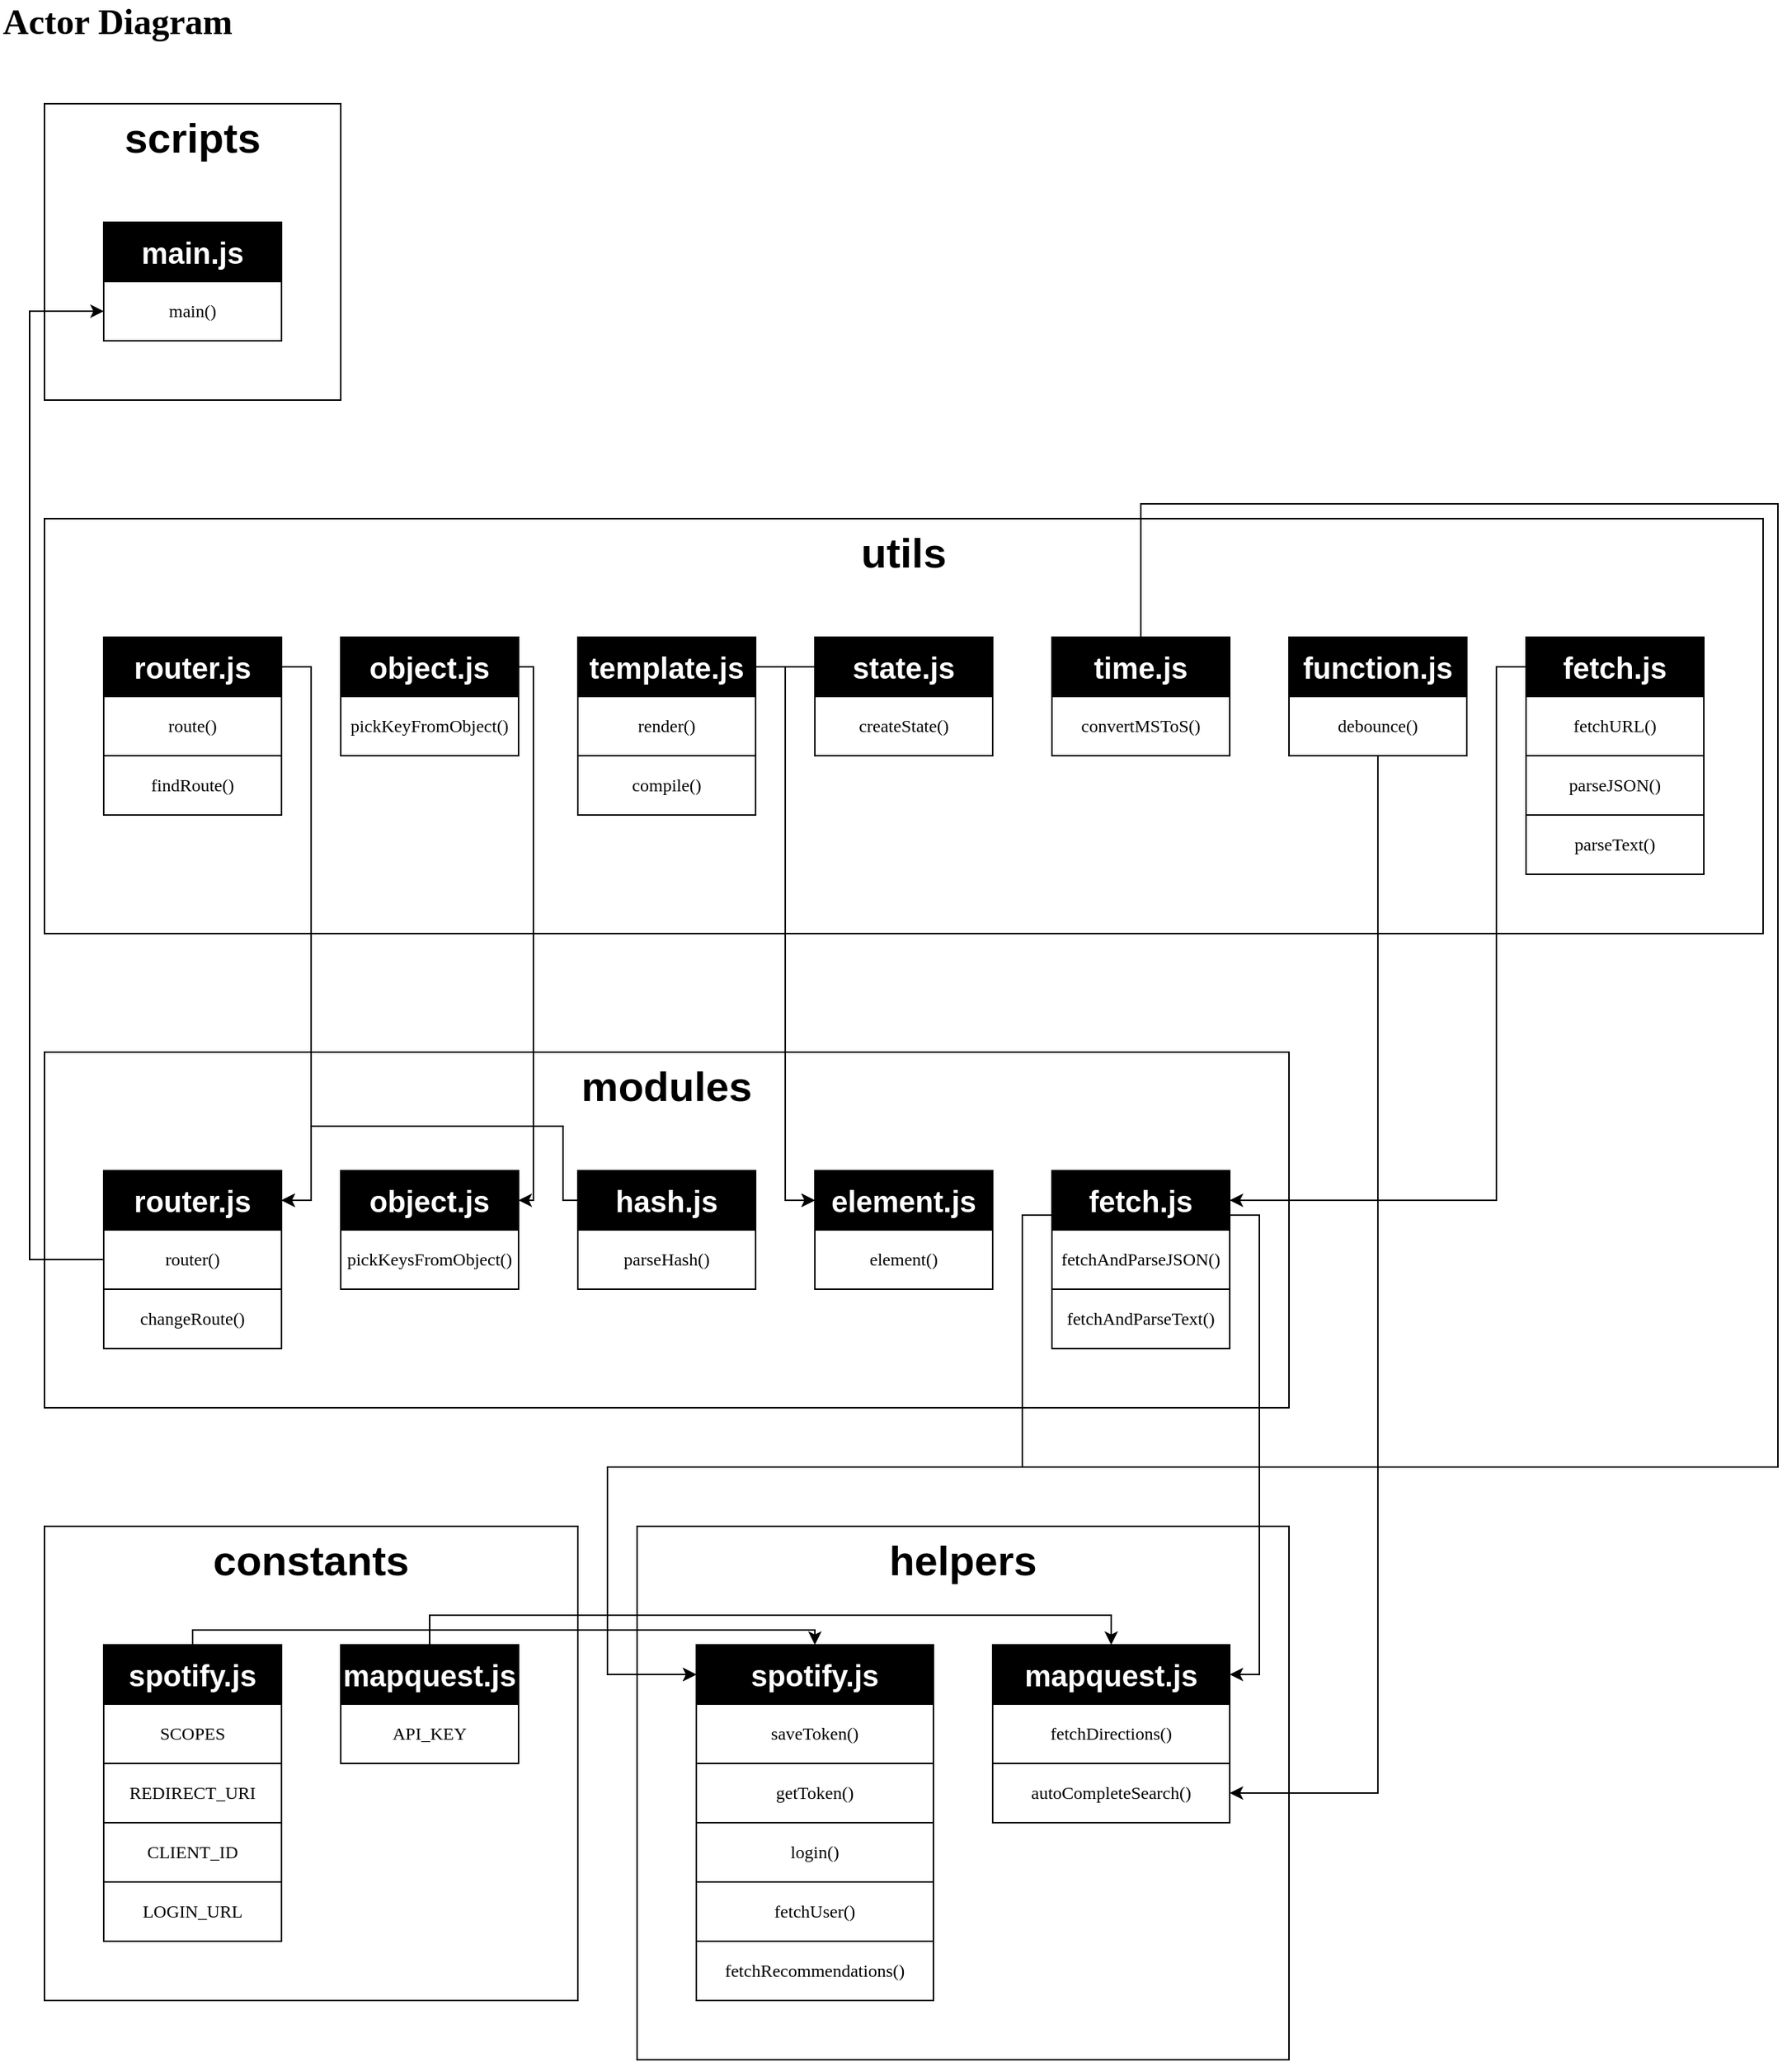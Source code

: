 <mxfile version="14.3.0" type="github"><diagram id="JOwolYdNJfJyaOSKJtK-" name="Page-1"><mxGraphModel dx="2951" dy="1617" grid="1" gridSize="10" guides="1" tooltips="1" connect="1" arrows="1" fold="1" page="1" pageScale="1" pageWidth="1169" pageHeight="827" math="0" shadow="0"><root><mxCell id="0"/><mxCell id="1" parent="0"/><mxCell id="Y1716dMgPCCwzFUIhczp-1" value="Actor Diagram" style="text;html=1;align=left;verticalAlign=middle;resizable=0;points=[];autosize=1;fontSize=24;fontStyle=1;fontFamily=Raleway;fontSource=https%3A%2F%2Ffonts.googleapis.com%2Fcss%3Ffamily%3DRaleway;" vertex="1" parent="1"><mxGeometry x="10" y="10" width="190" height="30" as="geometry"/></mxCell><mxCell id="Y1716dMgPCCwzFUIhczp-30" value="" style="group" vertex="1" connectable="0" parent="1"><mxGeometry x="40" y="80" width="200" height="200" as="geometry"/></mxCell><mxCell id="Y1716dMgPCCwzFUIhczp-20" value="scripts" style="whiteSpace=wrap;html=1;fontSize=28;align=center;fontStyle=1;verticalAlign=top;fillColor=none;" vertex="1" parent="Y1716dMgPCCwzFUIhczp-30"><mxGeometry width="200" height="200" as="geometry"/></mxCell><mxCell id="Y1716dMgPCCwzFUIhczp-2" value="main.js" style="whiteSpace=wrap;html=1;fontSize=20;align=center;fontStyle=1;fillColor=#000000;fontColor=#FFFFFF;" vertex="1" parent="Y1716dMgPCCwzFUIhczp-30"><mxGeometry x="40" y="80" width="120" height="40" as="geometry"/></mxCell><mxCell id="Y1716dMgPCCwzFUIhczp-3" value="&lt;span style=&quot;font-weight: normal; font-size: 12px;&quot;&gt;&lt;font data-font-src=&quot;https://fonts.googleapis.com/css?family=Inconsolata&quot; face=&quot;Inconsolata&quot; style=&quot;font-size: 12px;&quot;&gt;main()&lt;/font&gt;&lt;/span&gt;" style="whiteSpace=wrap;html=1;fontSize=12;align=center;fontStyle=1;" vertex="1" parent="Y1716dMgPCCwzFUIhczp-30"><mxGeometry x="40" y="120" width="120" height="40" as="geometry"/></mxCell><mxCell id="Y1716dMgPCCwzFUIhczp-76" value="helpers" style="whiteSpace=wrap;html=1;fontSize=28;align=center;fontStyle=1;verticalAlign=top;fillColor=none;" vertex="1" parent="1"><mxGeometry x="440" y="1040" width="440" height="360" as="geometry"/></mxCell><mxCell id="Y1716dMgPCCwzFUIhczp-77" value="spotify.js" style="whiteSpace=wrap;html=1;fontSize=20;align=center;fontStyle=1;fontColor=#FFFFFF;fillColor=#000000;" vertex="1" parent="1"><mxGeometry x="480" y="1120" width="160" height="40" as="geometry"/></mxCell><mxCell id="Y1716dMgPCCwzFUIhczp-78" value="&lt;font face=&quot;Inconsolata&quot;&gt;&lt;span style=&quot;font-weight: normal&quot;&gt;saveToken()&lt;/span&gt;&lt;/font&gt;" style="whiteSpace=wrap;html=1;fontSize=12;align=center;fontStyle=1" vertex="1" parent="1"><mxGeometry x="480" y="1160" width="160" height="40" as="geometry"/></mxCell><mxCell id="Y1716dMgPCCwzFUIhczp-79" value="&lt;font face=&quot;Inconsolata&quot;&gt;&lt;span style=&quot;font-weight: normal&quot;&gt;fetchUser()&lt;br&gt;&lt;/span&gt;&lt;/font&gt;" style="whiteSpace=wrap;html=1;fontSize=12;align=center;fontStyle=1" vertex="1" parent="1"><mxGeometry x="480" y="1280" width="160" height="40" as="geometry"/></mxCell><mxCell id="Y1716dMgPCCwzFUIhczp-80" value="&lt;font face=&quot;Inconsolata&quot;&gt;&lt;span style=&quot;font-weight: normal&quot;&gt;fetchRecommendations()&lt;br&gt;&lt;/span&gt;&lt;/font&gt;" style="whiteSpace=wrap;html=1;fontSize=12;align=center;fontStyle=1" vertex="1" parent="1"><mxGeometry x="480" y="1320" width="160" height="40" as="geometry"/></mxCell><mxCell id="Y1716dMgPCCwzFUIhczp-81" value="&lt;font face=&quot;Inconsolata&quot;&gt;&lt;span style=&quot;font-weight: normal&quot;&gt;getToken()&lt;br&gt;&lt;/span&gt;&lt;/font&gt;" style="whiteSpace=wrap;html=1;fontSize=12;align=center;fontStyle=1" vertex="1" parent="1"><mxGeometry x="480" y="1200" width="160" height="40" as="geometry"/></mxCell><mxCell id="Y1716dMgPCCwzFUIhczp-82" value="mapquest.js" style="whiteSpace=wrap;html=1;fontSize=20;align=center;fontStyle=1;fontColor=#FFFFFF;fillColor=#000000;" vertex="1" parent="1"><mxGeometry x="680" y="1120" width="160" height="40" as="geometry"/></mxCell><mxCell id="Y1716dMgPCCwzFUIhczp-83" value="&lt;font face=&quot;Inconsolata&quot;&gt;&lt;span style=&quot;font-weight: normal&quot;&gt;fetchDirections()&lt;/span&gt;&lt;/font&gt;" style="whiteSpace=wrap;html=1;fontSize=12;align=center;fontStyle=1" vertex="1" parent="1"><mxGeometry x="680" y="1160" width="160" height="40" as="geometry"/></mxCell><mxCell id="Y1716dMgPCCwzFUIhczp-87" value="&lt;font face=&quot;Inconsolata&quot;&gt;&lt;span style=&quot;font-weight: normal&quot;&gt;login()&lt;br&gt;&lt;/span&gt;&lt;/font&gt;" style="whiteSpace=wrap;html=1;fontSize=12;align=center;fontStyle=1" vertex="1" parent="1"><mxGeometry x="480" y="1240" width="160" height="40" as="geometry"/></mxCell><mxCell id="Y1716dMgPCCwzFUIhczp-88" value="&lt;font face=&quot;Inconsolata&quot;&gt;&lt;span style=&quot;font-weight: normal&quot;&gt;autoCompleteSearch()&lt;/span&gt;&lt;/font&gt;" style="whiteSpace=wrap;html=1;fontSize=12;align=center;fontStyle=1" vertex="1" parent="1"><mxGeometry x="680" y="1200" width="160" height="40" as="geometry"/></mxCell><mxCell id="Y1716dMgPCCwzFUIhczp-44" value="modules" style="whiteSpace=wrap;html=1;fontSize=28;align=center;fontStyle=1;verticalAlign=top;fillColor=none;" vertex="1" parent="1"><mxGeometry x="40" y="720" width="840" height="240" as="geometry"/></mxCell><mxCell id="Y1716dMgPCCwzFUIhczp-117" style="edgeStyle=orthogonalEdgeStyle;rounded=0;orthogonalLoop=1;jettySize=auto;html=1;exitX=1;exitY=0.75;exitDx=0;exitDy=0;startArrow=none;startFill=0;endArrow=classic;endFill=1;fontSize=28;fontColor=#000000;entryX=1;entryY=0.5;entryDx=0;entryDy=0;" edge="1" parent="1" source="Y1716dMgPCCwzFUIhczp-47" target="Y1716dMgPCCwzFUIhczp-82"><mxGeometry relative="1" as="geometry"/></mxCell><mxCell id="Y1716dMgPCCwzFUIhczp-118" style="edgeStyle=orthogonalEdgeStyle;rounded=0;orthogonalLoop=1;jettySize=auto;html=1;exitX=0;exitY=0.75;exitDx=0;exitDy=0;startArrow=none;startFill=0;endArrow=classic;endFill=1;fontSize=28;fontColor=#000000;entryX=0;entryY=0.5;entryDx=0;entryDy=0;" edge="1" parent="1" source="Y1716dMgPCCwzFUIhczp-47" target="Y1716dMgPCCwzFUIhczp-77"><mxGeometry relative="1" as="geometry"><Array as="points"><mxPoint x="700" y="830"/><mxPoint x="700" y="1000"/><mxPoint x="420" y="1000"/><mxPoint x="420" y="1140"/></Array></mxGeometry></mxCell><mxCell id="Y1716dMgPCCwzFUIhczp-47" value="fetch.js" style="whiteSpace=wrap;html=1;fontSize=20;align=center;fontStyle=1;fontColor=#FFFFFF;fillColor=#000000;" vertex="1" parent="1"><mxGeometry x="720" y="800" width="120" height="40" as="geometry"/></mxCell><mxCell id="Y1716dMgPCCwzFUIhczp-48" value="&lt;font face=&quot;Inconsolata&quot;&gt;&lt;span style=&quot;font-weight: normal&quot;&gt;fetchAndParseJSON()&lt;/span&gt;&lt;/font&gt;" style="whiteSpace=wrap;html=1;fontSize=12;align=center;fontStyle=1" vertex="1" parent="1"><mxGeometry x="720" y="840" width="120" height="40" as="geometry"/></mxCell><mxCell id="Y1716dMgPCCwzFUIhczp-50" value="hash.js" style="whiteSpace=wrap;html=1;fontSize=20;align=center;fontStyle=1;fontColor=#FFFFFF;fillColor=#000000;" vertex="1" parent="1"><mxGeometry x="400" y="800" width="120" height="40" as="geometry"/></mxCell><mxCell id="Y1716dMgPCCwzFUIhczp-119" style="edgeStyle=orthogonalEdgeStyle;rounded=0;orthogonalLoop=1;jettySize=auto;html=1;startArrow=none;startFill=0;endArrow=classic;endFill=1;fontSize=28;fontColor=#000000;exitX=0;exitY=0.5;exitDx=0;exitDy=0;" edge="1" parent="1" source="Y1716dMgPCCwzFUIhczp-50" target="Y1716dMgPCCwzFUIhczp-64"><mxGeometry relative="1" as="geometry"><Array as="points"><mxPoint x="390" y="820"/><mxPoint x="390" y="770"/><mxPoint x="220" y="770"/><mxPoint x="220" y="820"/></Array></mxGeometry></mxCell><mxCell id="Y1716dMgPCCwzFUIhczp-51" value="&lt;font face=&quot;Inconsolata&quot;&gt;&lt;span style=&quot;font-weight: normal&quot;&gt;parseHash()&lt;/span&gt;&lt;/font&gt;" style="whiteSpace=wrap;html=1;fontSize=12;align=center;fontStyle=1" vertex="1" parent="1"><mxGeometry x="400" y="840" width="120" height="40" as="geometry"/></mxCell><mxCell id="Y1716dMgPCCwzFUIhczp-52" value="element.js" style="whiteSpace=wrap;html=1;fontSize=20;align=center;fontStyle=1;fillColor=#000000;fontColor=#FFFFFF;" vertex="1" parent="1"><mxGeometry x="560" y="800" width="120" height="40" as="geometry"/></mxCell><mxCell id="Y1716dMgPCCwzFUIhczp-53" value="&lt;span style=&quot;font-weight: normal ; font-size: 12px&quot;&gt;&lt;font data-font-src=&quot;https://fonts.googleapis.com/css?family=Inconsolata&quot; face=&quot;Inconsolata&quot; style=&quot;font-size: 12px&quot;&gt;element()&lt;/font&gt;&lt;/span&gt;" style="whiteSpace=wrap;html=1;fontSize=12;align=center;fontStyle=1" vertex="1" parent="1"><mxGeometry x="560" y="840" width="120" height="40" as="geometry"/></mxCell><mxCell id="Y1716dMgPCCwzFUIhczp-56" value="&lt;font face=&quot;Inconsolata&quot;&gt;&lt;span style=&quot;font-weight: normal&quot;&gt;fetchAndParseText()&lt;/span&gt;&lt;/font&gt;" style="whiteSpace=wrap;html=1;fontSize=12;align=center;fontStyle=1" vertex="1" parent="1"><mxGeometry x="720" y="880" width="120" height="40" as="geometry"/></mxCell><mxCell id="Y1716dMgPCCwzFUIhczp-57" value="object.js" style="whiteSpace=wrap;html=1;fontSize=20;align=center;fontStyle=1;fontColor=#FFFFFF;fillColor=#000000;" vertex="1" parent="1"><mxGeometry x="240" y="800" width="120" height="40" as="geometry"/></mxCell><mxCell id="Y1716dMgPCCwzFUIhczp-58" value="&lt;font face=&quot;Inconsolata&quot;&gt;&lt;span style=&quot;font-weight: normal&quot;&gt;pickKeysFromObject()&lt;/span&gt;&lt;/font&gt;" style="whiteSpace=wrap;html=1;fontSize=12;align=center;fontStyle=1" vertex="1" parent="1"><mxGeometry x="240" y="840" width="120" height="40" as="geometry"/></mxCell><mxCell id="Y1716dMgPCCwzFUIhczp-124" style="edgeStyle=orthogonalEdgeStyle;rounded=0;orthogonalLoop=1;jettySize=auto;html=1;exitX=0;exitY=0.5;exitDx=0;exitDy=0;entryX=0;entryY=0.5;entryDx=0;entryDy=0;startArrow=none;startFill=0;endArrow=classic;endFill=1;fontSize=28;fontColor=#000000;" edge="1" parent="1" source="Y1716dMgPCCwzFUIhczp-63" target="Y1716dMgPCCwzFUIhczp-3"><mxGeometry relative="1" as="geometry"><Array as="points"><mxPoint x="30" y="860"/><mxPoint x="30" y="220"/></Array></mxGeometry></mxCell><mxCell id="Y1716dMgPCCwzFUIhczp-63" value="&lt;span style=&quot;font-weight: normal ; font-size: 12px&quot;&gt;&lt;font data-font-src=&quot;https://fonts.googleapis.com/css?family=Inconsolata&quot; face=&quot;Inconsolata&quot; style=&quot;font-size: 12px&quot;&gt;router()&lt;/font&gt;&lt;/span&gt;" style="whiteSpace=wrap;html=1;fontSize=12;align=center;fontStyle=1" vertex="1" parent="1"><mxGeometry x="80" y="840" width="120" height="40" as="geometry"/></mxCell><mxCell id="Y1716dMgPCCwzFUIhczp-64" value="router.js" style="whiteSpace=wrap;html=1;fontSize=20;align=center;fontStyle=1;fontColor=#FFFFFF;fillColor=#000000;" vertex="1" parent="1"><mxGeometry x="80" y="800" width="120" height="40" as="geometry"/></mxCell><mxCell id="Y1716dMgPCCwzFUIhczp-71" value="&lt;span style=&quot;font-weight: normal ; font-size: 12px&quot;&gt;&lt;font data-font-src=&quot;https://fonts.googleapis.com/css?family=Inconsolata&quot; face=&quot;Inconsolata&quot; style=&quot;font-size: 12px&quot;&gt;changeRoute()&lt;/font&gt;&lt;/span&gt;" style="whiteSpace=wrap;html=1;fontSize=12;align=center;fontStyle=1" vertex="1" parent="1"><mxGeometry x="80" y="880" width="120" height="40" as="geometry"/></mxCell><mxCell id="Y1716dMgPCCwzFUIhczp-21" value="constants" style="whiteSpace=wrap;html=1;fontSize=28;align=center;fontStyle=1;verticalAlign=top;fillColor=none;" vertex="1" parent="1"><mxGeometry x="40" y="1040" width="360" height="320" as="geometry"/></mxCell><mxCell id="Y1716dMgPCCwzFUIhczp-123" style="edgeStyle=orthogonalEdgeStyle;rounded=0;orthogonalLoop=1;jettySize=auto;html=1;entryX=0.5;entryY=0;entryDx=0;entryDy=0;startArrow=none;startFill=0;endArrow=classic;endFill=1;fontSize=28;fontColor=#000000;" edge="1" parent="1" source="Y1716dMgPCCwzFUIhczp-14" target="Y1716dMgPCCwzFUIhczp-77"><mxGeometry relative="1" as="geometry"><Array as="points"><mxPoint x="140" y="1110"/><mxPoint x="560" y="1110"/></Array></mxGeometry></mxCell><mxCell id="Y1716dMgPCCwzFUIhczp-14" value="spotify.js" style="whiteSpace=wrap;html=1;fontSize=20;align=center;fontStyle=1;fontColor=#FFFFFF;fillColor=#000000;" vertex="1" parent="1"><mxGeometry x="80" y="1120" width="120" height="40" as="geometry"/></mxCell><mxCell id="Y1716dMgPCCwzFUIhczp-15" value="&lt;font face=&quot;Inconsolata&quot;&gt;&lt;span style=&quot;font-weight: normal&quot;&gt;SCOPES&lt;/span&gt;&lt;/font&gt;" style="whiteSpace=wrap;html=1;fontSize=12;align=center;fontStyle=1" vertex="1" parent="1"><mxGeometry x="80" y="1160" width="120" height="40" as="geometry"/></mxCell><mxCell id="Y1716dMgPCCwzFUIhczp-16" value="&lt;font face=&quot;Inconsolata&quot;&gt;&lt;span style=&quot;font-weight: normal&quot;&gt;REDIRECT_URI&lt;br&gt;&lt;/span&gt;&lt;/font&gt;" style="whiteSpace=wrap;html=1;fontSize=12;align=center;fontStyle=1" vertex="1" parent="1"><mxGeometry x="80" y="1200" width="120" height="40" as="geometry"/></mxCell><mxCell id="Y1716dMgPCCwzFUIhczp-22" value="&lt;font face=&quot;Inconsolata&quot;&gt;&lt;span style=&quot;font-weight: normal&quot;&gt;CLIENT_ID&lt;br&gt;&lt;/span&gt;&lt;/font&gt;" style="whiteSpace=wrap;html=1;fontSize=12;align=center;fontStyle=1" vertex="1" parent="1"><mxGeometry x="80" y="1240" width="120" height="40" as="geometry"/></mxCell><mxCell id="Y1716dMgPCCwzFUIhczp-23" value="&lt;font face=&quot;Inconsolata&quot;&gt;&lt;span style=&quot;font-weight: normal&quot;&gt;LOGIN_URL&lt;br&gt;&lt;/span&gt;&lt;/font&gt;" style="whiteSpace=wrap;html=1;fontSize=12;align=center;fontStyle=1" vertex="1" parent="1"><mxGeometry x="80" y="1280" width="120" height="40" as="geometry"/></mxCell><mxCell id="Y1716dMgPCCwzFUIhczp-122" style="edgeStyle=orthogonalEdgeStyle;rounded=0;orthogonalLoop=1;jettySize=auto;html=1;entryX=0.5;entryY=0;entryDx=0;entryDy=0;startArrow=none;startFill=0;endArrow=classic;endFill=1;fontSize=28;fontColor=#000000;" edge="1" parent="1" source="Y1716dMgPCCwzFUIhczp-24" target="Y1716dMgPCCwzFUIhczp-82"><mxGeometry relative="1" as="geometry"><Array as="points"><mxPoint x="300" y="1100"/><mxPoint x="760" y="1100"/></Array></mxGeometry></mxCell><mxCell id="Y1716dMgPCCwzFUIhczp-24" value="mapquest.js" style="whiteSpace=wrap;html=1;fontSize=20;align=center;fontStyle=1;fontColor=#FFFFFF;fillColor=#000000;" vertex="1" parent="1"><mxGeometry x="240" y="1120" width="120" height="40" as="geometry"/></mxCell><mxCell id="Y1716dMgPCCwzFUIhczp-25" value="&lt;font face=&quot;Inconsolata&quot;&gt;&lt;span style=&quot;font-weight: normal&quot;&gt;API_KEY&lt;/span&gt;&lt;/font&gt;" style="whiteSpace=wrap;html=1;fontSize=12;align=center;fontStyle=1" vertex="1" parent="1"><mxGeometry x="240" y="1160" width="120" height="40" as="geometry"/></mxCell><mxCell id="Y1716dMgPCCwzFUIhczp-32" value="utils" style="whiteSpace=wrap;html=1;fontSize=28;align=center;fontStyle=1;verticalAlign=top;fillColor=none;" vertex="1" parent="1"><mxGeometry x="40" y="360" width="1160" height="280" as="geometry"/></mxCell><mxCell id="Y1716dMgPCCwzFUIhczp-4" value="&lt;span style=&quot;font-weight: normal ; font-size: 12px&quot;&gt;&lt;font data-font-src=&quot;https://fonts.googleapis.com/css?family=Inconsolata&quot; face=&quot;Inconsolata&quot; style=&quot;font-size: 12px&quot;&gt;render()&lt;/font&gt;&lt;/span&gt;" style="whiteSpace=wrap;html=1;fontSize=12;align=center;fontStyle=1" vertex="1" parent="1"><mxGeometry x="400" y="480" width="120" height="40" as="geometry"/></mxCell><mxCell id="Y1716dMgPCCwzFUIhczp-110" style="edgeStyle=orthogonalEdgeStyle;rounded=0;orthogonalLoop=1;jettySize=auto;html=1;exitX=1;exitY=0.5;exitDx=0;exitDy=0;startArrow=none;startFill=0;endArrow=classic;endFill=1;fontSize=28;fontColor=#000000;" edge="1" parent="1" source="Y1716dMgPCCwzFUIhczp-5"><mxGeometry relative="1" as="geometry"><mxPoint x="560" y="820" as="targetPoint"/><Array as="points"><mxPoint x="540" y="460"/><mxPoint x="540" y="820"/></Array></mxGeometry></mxCell><mxCell id="Y1716dMgPCCwzFUIhczp-5" value="template.js" style="whiteSpace=wrap;html=1;fontSize=20;align=center;fontStyle=1;fillColor=#000000;fontColor=#FFFFFF;" vertex="1" parent="1"><mxGeometry x="400" y="440" width="120" height="40" as="geometry"/></mxCell><mxCell id="Y1716dMgPCCwzFUIhczp-105" style="edgeStyle=orthogonalEdgeStyle;rounded=0;orthogonalLoop=1;jettySize=auto;html=1;exitX=1;exitY=0.5;exitDx=0;exitDy=0;entryX=1;entryY=0.5;entryDx=0;entryDy=0;startArrow=none;startFill=0;endArrow=classic;endFill=1;fontSize=28;fontColor=#000000;" edge="1" parent="1" source="Y1716dMgPCCwzFUIhczp-7" target="Y1716dMgPCCwzFUIhczp-64"><mxGeometry relative="1" as="geometry"/></mxCell><mxCell id="Y1716dMgPCCwzFUIhczp-7" value="router.js" style="whiteSpace=wrap;html=1;fontSize=20;align=center;fontStyle=1;fontColor=#FFFFFF;fillColor=#000000;" vertex="1" parent="1"><mxGeometry x="80" y="440" width="120" height="40" as="geometry"/></mxCell><mxCell id="Y1716dMgPCCwzFUIhczp-9" value="&lt;span style=&quot;font-weight: normal ; font-size: 12px&quot;&gt;&lt;font data-font-src=&quot;https://fonts.googleapis.com/css?family=Inconsolata&quot; face=&quot;Inconsolata&quot; style=&quot;font-size: 12px&quot;&gt;route()&lt;/font&gt;&lt;/span&gt;" style="whiteSpace=wrap;html=1;fontSize=12;align=center;fontStyle=1" vertex="1" parent="1"><mxGeometry x="80" y="480" width="120" height="40" as="geometry"/></mxCell><mxCell id="Y1716dMgPCCwzFUIhczp-115" style="edgeStyle=orthogonalEdgeStyle;rounded=0;orthogonalLoop=1;jettySize=auto;html=1;entryX=1;entryY=0.5;entryDx=0;entryDy=0;startArrow=none;startFill=0;endArrow=classic;endFill=1;fontSize=28;fontColor=#000000;" edge="1" parent="1" source="Y1716dMgPCCwzFUIhczp-33" target="Y1716dMgPCCwzFUIhczp-47"><mxGeometry relative="1" as="geometry"><Array as="points"><mxPoint x="1020" y="460"/><mxPoint x="1020" y="820"/></Array></mxGeometry></mxCell><mxCell id="Y1716dMgPCCwzFUIhczp-33" value="fetch.js" style="whiteSpace=wrap;html=1;fontSize=20;align=center;fontStyle=1;fontColor=#FFFFFF;fillColor=#000000;" vertex="1" parent="1"><mxGeometry x="1040" y="440" width="120" height="40" as="geometry"/></mxCell><mxCell id="Y1716dMgPCCwzFUIhczp-34" value="&lt;font face=&quot;Inconsolata&quot;&gt;&lt;span style=&quot;font-weight: normal&quot;&gt;fetchURL()&lt;/span&gt;&lt;/font&gt;" style="whiteSpace=wrap;html=1;fontSize=12;align=center;fontStyle=1" vertex="1" parent="1"><mxGeometry x="1040" y="480" width="120" height="40" as="geometry"/></mxCell><mxCell id="Y1716dMgPCCwzFUIhczp-35" value="&lt;font face=&quot;Inconsolata&quot;&gt;&lt;span style=&quot;font-weight: normal&quot;&gt;parseJSON()&lt;br&gt;&lt;/span&gt;&lt;/font&gt;" style="whiteSpace=wrap;html=1;fontSize=12;align=center;fontStyle=1" vertex="1" parent="1"><mxGeometry x="1040" y="520" width="120" height="40" as="geometry"/></mxCell><mxCell id="Y1716dMgPCCwzFUIhczp-106" style="edgeStyle=orthogonalEdgeStyle;rounded=0;orthogonalLoop=1;jettySize=auto;html=1;exitX=1;exitY=0.5;exitDx=0;exitDy=0;entryX=1;entryY=0.5;entryDx=0;entryDy=0;startArrow=none;startFill=0;endArrow=classic;endFill=1;fontSize=28;fontColor=#000000;" edge="1" parent="1" source="Y1716dMgPCCwzFUIhczp-38" target="Y1716dMgPCCwzFUIhczp-57"><mxGeometry relative="1" as="geometry"><Array as="points"><mxPoint x="370" y="460"/><mxPoint x="370" y="820"/></Array></mxGeometry></mxCell><mxCell id="Y1716dMgPCCwzFUIhczp-38" value="object.js" style="whiteSpace=wrap;html=1;fontSize=20;align=center;fontStyle=1;fontColor=#FFFFFF;fillColor=#000000;" vertex="1" parent="1"><mxGeometry x="240" y="440" width="120" height="40" as="geometry"/></mxCell><mxCell id="Y1716dMgPCCwzFUIhczp-39" value="&lt;font face=&quot;Inconsolata&quot;&gt;&lt;span style=&quot;font-weight: normal&quot;&gt;pickKeyFromObject()&lt;/span&gt;&lt;/font&gt;" style="whiteSpace=wrap;html=1;fontSize=12;align=center;fontStyle=1" vertex="1" parent="1"><mxGeometry x="240" y="480" width="120" height="40" as="geometry"/></mxCell><mxCell id="Y1716dMgPCCwzFUIhczp-120" style="edgeStyle=orthogonalEdgeStyle;rounded=0;orthogonalLoop=1;jettySize=auto;html=1;exitX=0.5;exitY=0;exitDx=0;exitDy=0;entryX=0;entryY=0.5;entryDx=0;entryDy=0;startArrow=none;startFill=0;endArrow=classic;endFill=1;fontSize=28;fontColor=#000000;" edge="1" parent="1" source="Y1716dMgPCCwzFUIhczp-41" target="Y1716dMgPCCwzFUIhczp-77"><mxGeometry relative="1" as="geometry"><Array as="points"><mxPoint x="780" y="350"/><mxPoint x="1210" y="350"/><mxPoint x="1210" y="1000"/><mxPoint x="420" y="1000"/><mxPoint x="420" y="1140"/></Array></mxGeometry></mxCell><mxCell id="Y1716dMgPCCwzFUIhczp-41" value="time.js" style="whiteSpace=wrap;html=1;fontSize=20;align=center;fontStyle=1;fontColor=#FFFFFF;fillColor=#000000;" vertex="1" parent="1"><mxGeometry x="720" y="440" width="120" height="40" as="geometry"/></mxCell><mxCell id="Y1716dMgPCCwzFUIhczp-42" value="&lt;font face=&quot;Inconsolata&quot;&gt;&lt;span style=&quot;font-weight: normal&quot;&gt;convertMSToS()&lt;/span&gt;&lt;/font&gt;" style="whiteSpace=wrap;html=1;fontSize=12;align=center;fontStyle=1" vertex="1" parent="1"><mxGeometry x="720" y="480" width="120" height="40" as="geometry"/></mxCell><mxCell id="Y1716dMgPCCwzFUIhczp-45" value="&lt;span style=&quot;font-weight: normal ; font-size: 12px&quot;&gt;&lt;font data-font-src=&quot;https://fonts.googleapis.com/css?family=Inconsolata&quot; face=&quot;Inconsolata&quot; style=&quot;font-size: 12px&quot;&gt;compile()&lt;/font&gt;&lt;/span&gt;" style="whiteSpace=wrap;html=1;fontSize=12;align=center;fontStyle=1" vertex="1" parent="1"><mxGeometry x="400" y="520" width="120" height="40" as="geometry"/></mxCell><mxCell id="Y1716dMgPCCwzFUIhczp-55" value="&lt;font face=&quot;Inconsolata&quot;&gt;&lt;span style=&quot;font-weight: normal&quot;&gt;parseText()&lt;br&gt;&lt;/span&gt;&lt;/font&gt;" style="whiteSpace=wrap;html=1;fontSize=12;align=center;fontStyle=1" vertex="1" parent="1"><mxGeometry x="1040" y="560" width="120" height="40" as="geometry"/></mxCell><mxCell id="Y1716dMgPCCwzFUIhczp-111" style="edgeStyle=orthogonalEdgeStyle;rounded=0;orthogonalLoop=1;jettySize=auto;html=1;exitX=0;exitY=0.5;exitDx=0;exitDy=0;entryX=0;entryY=0.5;entryDx=0;entryDy=0;startArrow=none;startFill=0;endArrow=classic;endFill=1;fontSize=28;fontColor=#000000;" edge="1" parent="1" source="Y1716dMgPCCwzFUIhczp-59" target="Y1716dMgPCCwzFUIhczp-52"><mxGeometry relative="1" as="geometry"/></mxCell><mxCell id="Y1716dMgPCCwzFUIhczp-59" value="state.js" style="whiteSpace=wrap;html=1;fontSize=20;align=center;fontStyle=1;fillColor=#000000;fontColor=#FFFFFF;" vertex="1" parent="1"><mxGeometry x="560" y="440" width="120" height="40" as="geometry"/></mxCell><mxCell id="Y1716dMgPCCwzFUIhczp-60" value="&lt;span style=&quot;font-weight: normal ; font-size: 12px&quot;&gt;&lt;font data-font-src=&quot;https://fonts.googleapis.com/css?family=Inconsolata&quot; face=&quot;Inconsolata&quot; style=&quot;font-size: 12px&quot;&gt;createState()&lt;/font&gt;&lt;/span&gt;" style="whiteSpace=wrap;html=1;fontSize=12;align=center;fontStyle=1" vertex="1" parent="1"><mxGeometry x="560" y="480" width="120" height="40" as="geometry"/></mxCell><mxCell id="Y1716dMgPCCwzFUIhczp-70" value="&lt;font face=&quot;Inconsolata&quot;&gt;&lt;span style=&quot;font-weight: normal&quot;&gt;findRoute()&lt;/span&gt;&lt;/font&gt;" style="whiteSpace=wrap;html=1;fontSize=12;align=center;fontStyle=1" vertex="1" parent="1"><mxGeometry x="80" y="520" width="120" height="40" as="geometry"/></mxCell><mxCell id="Y1716dMgPCCwzFUIhczp-116" style="edgeStyle=orthogonalEdgeStyle;rounded=0;orthogonalLoop=1;jettySize=auto;html=1;exitX=0.5;exitY=1;exitDx=0;exitDy=0;startArrow=none;startFill=0;endArrow=classic;endFill=1;fontSize=28;fontColor=#000000;entryX=1;entryY=0.5;entryDx=0;entryDy=0;" edge="1" parent="1" source="Y1716dMgPCCwzFUIhczp-113" target="Y1716dMgPCCwzFUIhczp-88"><mxGeometry relative="1" as="geometry"/></mxCell><mxCell id="Y1716dMgPCCwzFUIhczp-113" value="&lt;font face=&quot;Inconsolata&quot;&gt;&lt;span style=&quot;font-weight: normal&quot;&gt;debounce()&lt;/span&gt;&lt;/font&gt;" style="whiteSpace=wrap;html=1;fontSize=12;align=center;fontStyle=1" vertex="1" parent="1"><mxGeometry x="880" y="480" width="120" height="40" as="geometry"/></mxCell><mxCell id="Y1716dMgPCCwzFUIhczp-114" value="function.js" style="whiteSpace=wrap;html=1;fontSize=20;align=center;fontStyle=1;fontColor=#FFFFFF;fillColor=#000000;" vertex="1" parent="1"><mxGeometry x="880" y="440" width="120" height="40" as="geometry"/></mxCell></root></mxGraphModel></diagram></mxfile>